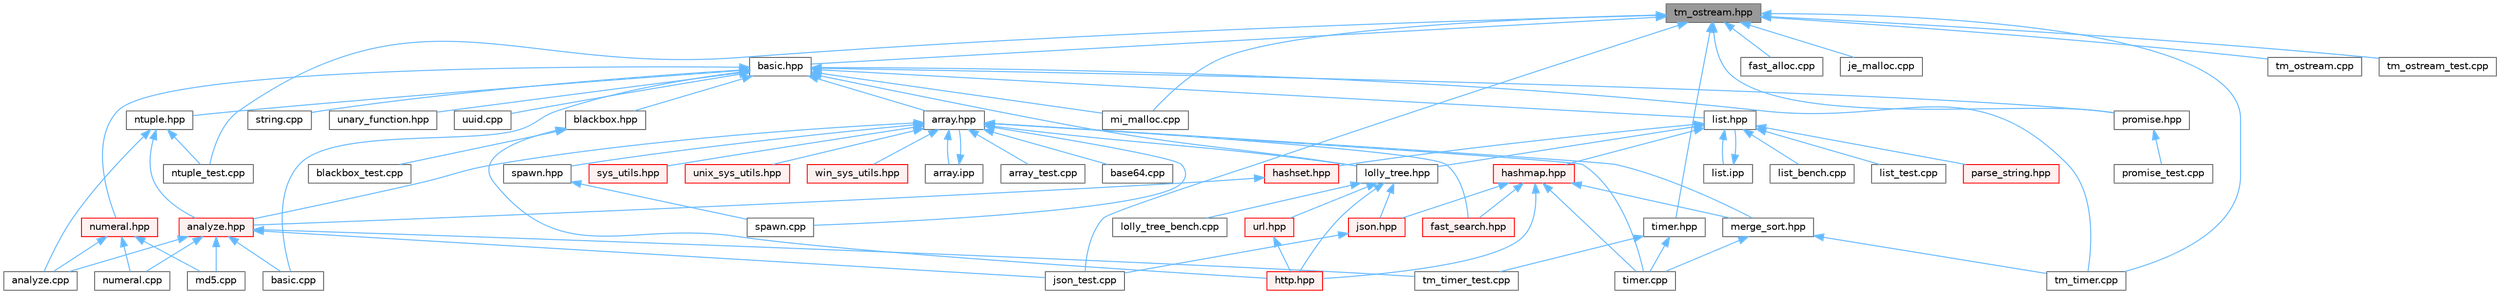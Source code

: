 digraph "tm_ostream.hpp"
{
 // LATEX_PDF_SIZE
  bgcolor="transparent";
  edge [fontname=Helvetica,fontsize=10,labelfontname=Helvetica,labelfontsize=10];
  node [fontname=Helvetica,fontsize=10,shape=box,height=0.2,width=0.4];
  Node1 [id="Node000001",label="tm_ostream.hpp",height=0.2,width=0.4,color="gray40", fillcolor="grey60", style="filled", fontcolor="black",tooltip=" "];
  Node1 -> Node2 [id="edge1_Node000001_Node000002",dir="back",color="steelblue1",style="solid",tooltip=" "];
  Node2 [id="Node000002",label="basic.hpp",height=0.2,width=0.4,color="grey40", fillcolor="white", style="filled",URL="$basic_8hpp.html",tooltip=" "];
  Node2 -> Node3 [id="edge2_Node000002_Node000003",dir="back",color="steelblue1",style="solid",tooltip=" "];
  Node3 [id="Node000003",label="array.hpp",height=0.2,width=0.4,color="grey40", fillcolor="white", style="filled",URL="$array_8hpp.html",tooltip=" "];
  Node3 -> Node4 [id="edge3_Node000003_Node000004",dir="back",color="steelblue1",style="solid",tooltip=" "];
  Node4 [id="Node000004",label="analyze.hpp",height=0.2,width=0.4,color="red", fillcolor="#FFF0F0", style="filled",URL="$analyze_8hpp.html",tooltip=" "];
  Node4 -> Node5 [id="edge4_Node000004_Node000005",dir="back",color="steelblue1",style="solid",tooltip=" "];
  Node5 [id="Node000005",label="analyze.cpp",height=0.2,width=0.4,color="grey40", fillcolor="white", style="filled",URL="$analyze_8cpp.html",tooltip=" "];
  Node4 -> Node8 [id="edge5_Node000004_Node000008",dir="back",color="steelblue1",style="solid",tooltip=" "];
  Node8 [id="Node000008",label="basic.cpp",height=0.2,width=0.4,color="grey40", fillcolor="white", style="filled",URL="$basic_8cpp.html",tooltip=" "];
  Node4 -> Node13 [id="edge6_Node000004_Node000013",dir="back",color="steelblue1",style="solid",tooltip=" "];
  Node13 [id="Node000013",label="json_test.cpp",height=0.2,width=0.4,color="grey40", fillcolor="white", style="filled",URL="$json__test_8cpp.html",tooltip=" "];
  Node4 -> Node15 [id="edge7_Node000004_Node000015",dir="back",color="steelblue1",style="solid",tooltip=" "];
  Node15 [id="Node000015",label="md5.cpp",height=0.2,width=0.4,color="grey40", fillcolor="white", style="filled",URL="$md5_8cpp.html",tooltip=" "];
  Node4 -> Node16 [id="edge8_Node000004_Node000016",dir="back",color="steelblue1",style="solid",tooltip=" "];
  Node16 [id="Node000016",label="numeral.cpp",height=0.2,width=0.4,color="grey40", fillcolor="white", style="filled",URL="$numeral_8cpp.html",tooltip=" "];
  Node4 -> Node19 [id="edge9_Node000004_Node000019",dir="back",color="steelblue1",style="solid",tooltip=" "];
  Node19 [id="Node000019",label="tm_timer_test.cpp",height=0.2,width=0.4,color="grey40", fillcolor="white", style="filled",URL="$tm__timer__test_8cpp.html",tooltip=" "];
  Node3 -> Node23 [id="edge10_Node000003_Node000023",dir="back",color="steelblue1",style="solid",tooltip=" "];
  Node23 [id="Node000023",label="array.ipp",height=0.2,width=0.4,color="grey40", fillcolor="white", style="filled",URL="$array_8ipp.html",tooltip=" "];
  Node23 -> Node3 [id="edge11_Node000023_Node000003",dir="back",color="steelblue1",style="solid",tooltip=" "];
  Node3 -> Node24 [id="edge12_Node000003_Node000024",dir="back",color="steelblue1",style="solid",tooltip=" "];
  Node24 [id="Node000024",label="array_test.cpp",height=0.2,width=0.4,color="grey40", fillcolor="white", style="filled",URL="$array__test_8cpp.html",tooltip=" "];
  Node3 -> Node25 [id="edge13_Node000003_Node000025",dir="back",color="steelblue1",style="solid",tooltip=" "];
  Node25 [id="Node000025",label="base64.cpp",height=0.2,width=0.4,color="grey40", fillcolor="white", style="filled",URL="$base64_8cpp.html",tooltip=" "];
  Node3 -> Node26 [id="edge14_Node000003_Node000026",dir="back",color="steelblue1",style="solid",tooltip=" "];
  Node26 [id="Node000026",label="fast_search.hpp",height=0.2,width=0.4,color="red", fillcolor="#FFF0F0", style="filled",URL="$fast__search_8hpp.html",tooltip=" "];
  Node3 -> Node28 [id="edge15_Node000003_Node000028",dir="back",color="steelblue1",style="solid",tooltip=" "];
  Node28 [id="Node000028",label="lolly_tree.hpp",height=0.2,width=0.4,color="grey40", fillcolor="white", style="filled",URL="$lolly__tree_8hpp.html",tooltip=" "];
  Node28 -> Node29 [id="edge16_Node000028_Node000029",dir="back",color="steelblue1",style="solid",tooltip=" "];
  Node29 [id="Node000029",label="http.hpp",height=0.2,width=0.4,color="red", fillcolor="#FFF0F0", style="filled",URL="$http_8hpp.html",tooltip=" "];
  Node28 -> Node31 [id="edge17_Node000028_Node000031",dir="back",color="steelblue1",style="solid",tooltip=" "];
  Node31 [id="Node000031",label="json.hpp",height=0.2,width=0.4,color="red", fillcolor="#FFF0F0", style="filled",URL="$json_8hpp.html",tooltip=" "];
  Node31 -> Node13 [id="edge18_Node000031_Node000013",dir="back",color="steelblue1",style="solid",tooltip=" "];
  Node28 -> Node32 [id="edge19_Node000028_Node000032",dir="back",color="steelblue1",style="solid",tooltip=" "];
  Node32 [id="Node000032",label="lolly_tree_bench.cpp",height=0.2,width=0.4,color="grey40", fillcolor="white", style="filled",URL="$lolly__tree__bench_8cpp.html",tooltip=" "];
  Node28 -> Node33 [id="edge20_Node000028_Node000033",dir="back",color="steelblue1",style="solid",tooltip=" "];
  Node33 [id="Node000033",label="url.hpp",height=0.2,width=0.4,color="red", fillcolor="#FFF0F0", style="filled",URL="$url_8hpp.html",tooltip=" "];
  Node33 -> Node29 [id="edge21_Node000033_Node000029",dir="back",color="steelblue1",style="solid",tooltip=" "];
  Node3 -> Node78 [id="edge22_Node000003_Node000078",dir="back",color="steelblue1",style="solid",tooltip=" "];
  Node78 [id="Node000078",label="merge_sort.hpp",height=0.2,width=0.4,color="grey40", fillcolor="white", style="filled",URL="$merge__sort_8hpp.html",tooltip=" "];
  Node78 -> Node79 [id="edge23_Node000078_Node000079",dir="back",color="steelblue1",style="solid",tooltip=" "];
  Node79 [id="Node000079",label="timer.cpp",height=0.2,width=0.4,color="grey40", fillcolor="white", style="filled",URL="$timer_8cpp.html",tooltip=" "];
  Node78 -> Node80 [id="edge24_Node000078_Node000080",dir="back",color="steelblue1",style="solid",tooltip=" "];
  Node80 [id="Node000080",label="tm_timer.cpp",height=0.2,width=0.4,color="grey40", fillcolor="white", style="filled",URL="$tm__timer_8cpp.html",tooltip=" "];
  Node3 -> Node81 [id="edge25_Node000003_Node000081",dir="back",color="steelblue1",style="solid",tooltip=" "];
  Node81 [id="Node000081",label="spawn.cpp",height=0.2,width=0.4,color="grey40", fillcolor="white", style="filled",URL="$spawn_8cpp.html",tooltip=" "];
  Node3 -> Node82 [id="edge26_Node000003_Node000082",dir="back",color="steelblue1",style="solid",tooltip=" "];
  Node82 [id="Node000082",label="spawn.hpp",height=0.2,width=0.4,color="grey40", fillcolor="white", style="filled",URL="$spawn_8hpp.html",tooltip=" "];
  Node82 -> Node81 [id="edge27_Node000082_Node000081",dir="back",color="steelblue1",style="solid",tooltip=" "];
  Node3 -> Node83 [id="edge28_Node000003_Node000083",dir="back",color="steelblue1",style="solid",tooltip=" "];
  Node83 [id="Node000083",label="sys_utils.hpp",height=0.2,width=0.4,color="red", fillcolor="#FFF0F0", style="filled",URL="$sys__utils_8hpp.html",tooltip=" "];
  Node3 -> Node79 [id="edge29_Node000003_Node000079",dir="back",color="steelblue1",style="solid",tooltip=" "];
  Node3 -> Node87 [id="edge30_Node000003_Node000087",dir="back",color="steelblue1",style="solid",tooltip=" "];
  Node87 [id="Node000087",label="unix_sys_utils.hpp",height=0.2,width=0.4,color="red", fillcolor="#FFF0F0", style="filled",URL="$unix__sys__utils_8hpp.html",tooltip=" "];
  Node3 -> Node88 [id="edge31_Node000003_Node000088",dir="back",color="steelblue1",style="solid",tooltip=" "];
  Node88 [id="Node000088",label="win_sys_utils.hpp",height=0.2,width=0.4,color="red", fillcolor="#FFF0F0", style="filled",URL="$win__sys__utils_8hpp.html",tooltip=" "];
  Node2 -> Node8 [id="edge32_Node000002_Node000008",dir="back",color="steelblue1",style="solid",tooltip=" "];
  Node2 -> Node89 [id="edge33_Node000002_Node000089",dir="back",color="steelblue1",style="solid",tooltip=" "];
  Node89 [id="Node000089",label="blackbox.hpp",height=0.2,width=0.4,color="grey40", fillcolor="white", style="filled",URL="$blackbox_8hpp.html",tooltip=" "];
  Node89 -> Node48 [id="edge34_Node000089_Node000048",dir="back",color="steelblue1",style="solid",tooltip=" "];
  Node48 [id="Node000048",label="blackbox_test.cpp",height=0.2,width=0.4,color="grey40", fillcolor="white", style="filled",URL="$blackbox__test_8cpp.html",tooltip=" "];
  Node89 -> Node29 [id="edge35_Node000089_Node000029",dir="back",color="steelblue1",style="solid",tooltip=" "];
  Node2 -> Node90 [id="edge36_Node000002_Node000090",dir="back",color="steelblue1",style="solid",tooltip=" "];
  Node90 [id="Node000090",label="list.hpp",height=0.2,width=0.4,color="grey40", fillcolor="white", style="filled",URL="$list_8hpp.html",tooltip=" "];
  Node90 -> Node91 [id="edge37_Node000090_Node000091",dir="back",color="steelblue1",style="solid",tooltip=" "];
  Node91 [id="Node000091",label="hashmap.hpp",height=0.2,width=0.4,color="red", fillcolor="#FFF0F0", style="filled",URL="$hashmap_8hpp.html",tooltip=" "];
  Node91 -> Node26 [id="edge38_Node000091_Node000026",dir="back",color="steelblue1",style="solid",tooltip=" "];
  Node91 -> Node29 [id="edge39_Node000091_Node000029",dir="back",color="steelblue1",style="solid",tooltip=" "];
  Node91 -> Node31 [id="edge40_Node000091_Node000031",dir="back",color="steelblue1",style="solid",tooltip=" "];
  Node91 -> Node78 [id="edge41_Node000091_Node000078",dir="back",color="steelblue1",style="solid",tooltip=" "];
  Node91 -> Node79 [id="edge42_Node000091_Node000079",dir="back",color="steelblue1",style="solid",tooltip=" "];
  Node90 -> Node103 [id="edge43_Node000090_Node000103",dir="back",color="steelblue1",style="solid",tooltip=" "];
  Node103 [id="Node000103",label="hashset.hpp",height=0.2,width=0.4,color="red", fillcolor="#FFF0F0", style="filled",URL="$hashset_8hpp.html",tooltip=" "];
  Node103 -> Node4 [id="edge44_Node000103_Node000004",dir="back",color="steelblue1",style="solid",tooltip=" "];
  Node90 -> Node105 [id="edge45_Node000090_Node000105",dir="back",color="steelblue1",style="solid",tooltip=" "];
  Node105 [id="Node000105",label="list.ipp",height=0.2,width=0.4,color="grey40", fillcolor="white", style="filled",URL="$list_8ipp.html",tooltip=" "];
  Node105 -> Node90 [id="edge46_Node000105_Node000090",dir="back",color="steelblue1",style="solid",tooltip=" "];
  Node90 -> Node106 [id="edge47_Node000090_Node000106",dir="back",color="steelblue1",style="solid",tooltip=" "];
  Node106 [id="Node000106",label="list_bench.cpp",height=0.2,width=0.4,color="grey40", fillcolor="white", style="filled",URL="$list__bench_8cpp.html",tooltip=" "];
  Node90 -> Node55 [id="edge48_Node000090_Node000055",dir="back",color="steelblue1",style="solid",tooltip=" "];
  Node55 [id="Node000055",label="list_test.cpp",height=0.2,width=0.4,color="grey40", fillcolor="white", style="filled",URL="$list__test_8cpp.html",tooltip=" "];
  Node90 -> Node28 [id="edge49_Node000090_Node000028",dir="back",color="steelblue1",style="solid",tooltip=" "];
  Node90 -> Node107 [id="edge50_Node000090_Node000107",dir="back",color="steelblue1",style="solid",tooltip=" "];
  Node107 [id="Node000107",label="parse_string.hpp",height=0.2,width=0.4,color="red", fillcolor="#FFF0F0", style="filled",URL="$parse__string_8hpp.html",tooltip=" "];
  Node2 -> Node28 [id="edge51_Node000002_Node000028",dir="back",color="steelblue1",style="solid",tooltip=" "];
  Node2 -> Node108 [id="edge52_Node000002_Node000108",dir="back",color="steelblue1",style="solid",tooltip=" "];
  Node108 [id="Node000108",label="mi_malloc.cpp",height=0.2,width=0.4,color="grey40", fillcolor="white", style="filled",URL="$mi__malloc_8cpp.html",tooltip=" "];
  Node2 -> Node109 [id="edge53_Node000002_Node000109",dir="back",color="steelblue1",style="solid",tooltip=" "];
  Node109 [id="Node000109",label="ntuple.hpp",height=0.2,width=0.4,color="grey40", fillcolor="white", style="filled",URL="$ntuple_8hpp.html",tooltip=" "];
  Node109 -> Node5 [id="edge54_Node000109_Node000005",dir="back",color="steelblue1",style="solid",tooltip=" "];
  Node109 -> Node4 [id="edge55_Node000109_Node000004",dir="back",color="steelblue1",style="solid",tooltip=" "];
  Node109 -> Node56 [id="edge56_Node000109_Node000056",dir="back",color="steelblue1",style="solid",tooltip=" "];
  Node56 [id="Node000056",label="ntuple_test.cpp",height=0.2,width=0.4,color="grey40", fillcolor="white", style="filled",URL="$ntuple__test_8cpp.html",tooltip=" "];
  Node2 -> Node110 [id="edge57_Node000002_Node000110",dir="back",color="steelblue1",style="solid",tooltip=" "];
  Node110 [id="Node000110",label="numeral.hpp",height=0.2,width=0.4,color="red", fillcolor="#FFF0F0", style="filled",URL="$numeral_8hpp.html",tooltip=" "];
  Node110 -> Node5 [id="edge58_Node000110_Node000005",dir="back",color="steelblue1",style="solid",tooltip=" "];
  Node110 -> Node15 [id="edge59_Node000110_Node000015",dir="back",color="steelblue1",style="solid",tooltip=" "];
  Node110 -> Node16 [id="edge60_Node000110_Node000016",dir="back",color="steelblue1",style="solid",tooltip=" "];
  Node2 -> Node111 [id="edge61_Node000002_Node000111",dir="back",color="steelblue1",style="solid",tooltip=" "];
  Node111 [id="Node000111",label="promise.hpp",height=0.2,width=0.4,color="grey40", fillcolor="white", style="filled",URL="$promise_8hpp.html",tooltip=" "];
  Node111 -> Node59 [id="edge62_Node000111_Node000059",dir="back",color="steelblue1",style="solid",tooltip=" "];
  Node59 [id="Node000059",label="promise_test.cpp",height=0.2,width=0.4,color="grey40", fillcolor="white", style="filled",URL="$promise__test_8cpp.html",tooltip=" "];
  Node2 -> Node112 [id="edge63_Node000002_Node000112",dir="back",color="steelblue1",style="solid",tooltip=" "];
  Node112 [id="Node000112",label="string.cpp",height=0.2,width=0.4,color="grey40", fillcolor="white", style="filled",URL="$string_8cpp.html",tooltip=" "];
  Node2 -> Node80 [id="edge64_Node000002_Node000080",dir="back",color="steelblue1",style="solid",tooltip=" "];
  Node2 -> Node113 [id="edge65_Node000002_Node000113",dir="back",color="steelblue1",style="solid",tooltip=" "];
  Node113 [id="Node000113",label="unary_function.hpp",height=0.2,width=0.4,color="grey40", fillcolor="white", style="filled",URL="$unary__function_8hpp.html",tooltip=" "];
  Node2 -> Node114 [id="edge66_Node000002_Node000114",dir="back",color="steelblue1",style="solid",tooltip=" "];
  Node114 [id="Node000114",label="uuid.cpp",height=0.2,width=0.4,color="grey40", fillcolor="white", style="filled",URL="$uuid_8cpp.html",tooltip=" "];
  Node1 -> Node115 [id="edge67_Node000001_Node000115",dir="back",color="steelblue1",style="solid",tooltip=" "];
  Node115 [id="Node000115",label="fast_alloc.cpp",height=0.2,width=0.4,color="grey40", fillcolor="white", style="filled",URL="$fast__alloc_8cpp.html",tooltip=" "];
  Node1 -> Node116 [id="edge68_Node000001_Node000116",dir="back",color="steelblue1",style="solid",tooltip=" "];
  Node116 [id="Node000116",label="je_malloc.cpp",height=0.2,width=0.4,color="grey40", fillcolor="white", style="filled",URL="$je__malloc_8cpp.html",tooltip=" "];
  Node1 -> Node13 [id="edge69_Node000001_Node000013",dir="back",color="steelblue1",style="solid",tooltip=" "];
  Node1 -> Node108 [id="edge70_Node000001_Node000108",dir="back",color="steelblue1",style="solid",tooltip=" "];
  Node1 -> Node56 [id="edge71_Node000001_Node000056",dir="back",color="steelblue1",style="solid",tooltip=" "];
  Node1 -> Node111 [id="edge72_Node000001_Node000111",dir="back",color="steelblue1",style="solid",tooltip=" "];
  Node1 -> Node117 [id="edge73_Node000001_Node000117",dir="back",color="steelblue1",style="solid",tooltip=" "];
  Node117 [id="Node000117",label="timer.hpp",height=0.2,width=0.4,color="grey40", fillcolor="white", style="filled",URL="$timer_8hpp.html",tooltip=" "];
  Node117 -> Node79 [id="edge74_Node000117_Node000079",dir="back",color="steelblue1",style="solid",tooltip=" "];
  Node117 -> Node19 [id="edge75_Node000117_Node000019",dir="back",color="steelblue1",style="solid",tooltip=" "];
  Node1 -> Node118 [id="edge76_Node000001_Node000118",dir="back",color="steelblue1",style="solid",tooltip=" "];
  Node118 [id="Node000118",label="tm_ostream.cpp",height=0.2,width=0.4,color="grey40", fillcolor="white", style="filled",URL="$tm__ostream_8cpp.html",tooltip=" "];
  Node1 -> Node67 [id="edge77_Node000001_Node000067",dir="back",color="steelblue1",style="solid",tooltip=" "];
  Node67 [id="Node000067",label="tm_ostream_test.cpp",height=0.2,width=0.4,color="grey40", fillcolor="white", style="filled",URL="$tm__ostream__test_8cpp.html",tooltip=" "];
  Node1 -> Node80 [id="edge78_Node000001_Node000080",dir="back",color="steelblue1",style="solid",tooltip=" "];
}
